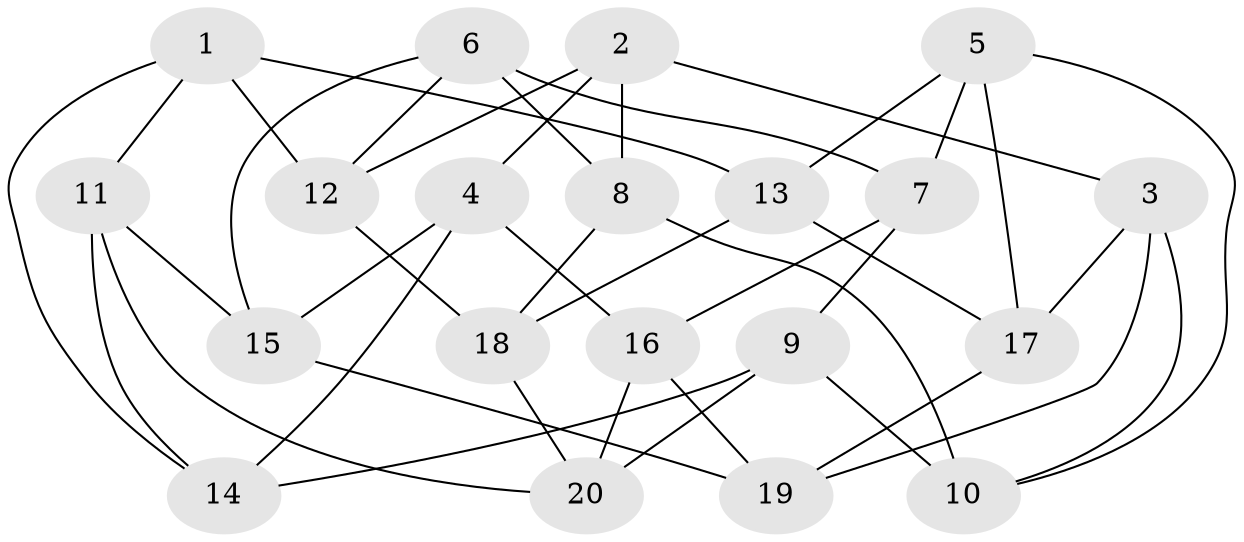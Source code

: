 // Generated by graph-tools (version 1.1) at 2025/46/02/15/25 05:46:28]
// undirected, 20 vertices, 40 edges
graph export_dot {
graph [start="1"]
  node [color=gray90,style=filled];
  1;
  2;
  3;
  4;
  5;
  6;
  7;
  8;
  9;
  10;
  11;
  12;
  13;
  14;
  15;
  16;
  17;
  18;
  19;
  20;
  1 -- 12;
  1 -- 14;
  1 -- 13;
  1 -- 11;
  2 -- 12;
  2 -- 4;
  2 -- 3;
  2 -- 8;
  3 -- 19;
  3 -- 17;
  3 -- 10;
  4 -- 14;
  4 -- 15;
  4 -- 16;
  5 -- 13;
  5 -- 17;
  5 -- 10;
  5 -- 7;
  6 -- 8;
  6 -- 12;
  6 -- 15;
  6 -- 7;
  7 -- 9;
  7 -- 16;
  8 -- 10;
  8 -- 18;
  9 -- 10;
  9 -- 14;
  9 -- 20;
  11 -- 14;
  11 -- 20;
  11 -- 15;
  12 -- 18;
  13 -- 17;
  13 -- 18;
  15 -- 19;
  16 -- 19;
  16 -- 20;
  17 -- 19;
  18 -- 20;
}
